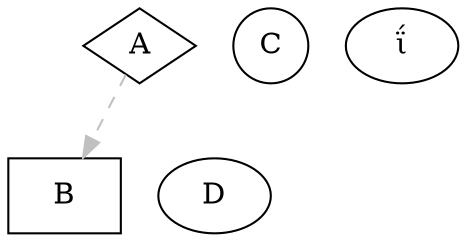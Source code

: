 digraph test1 {

  A [shape=diamond]
  B [shape=box]
  C [shape=circle]

  A -> B [style=dashed, color=grey]
  A -> D [penwidth=18446744073709551616, arrowhead=none]
ΐ
}
